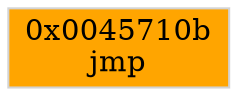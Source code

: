 strict digraph G {
	graph [bgcolor=transparent,
		name=G
	];
	node [color=lightsteelblue,
		fillcolor=lightsteelblue,
		shape=rectangle,
		style=filled
	];
	"0x0045710b"	[color=lightgrey,
		fillcolor=orange,
		label="0x0045710b
jmp"];
}
